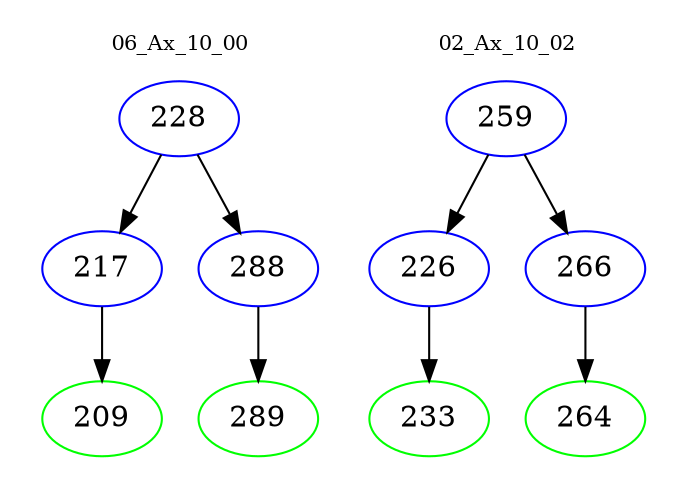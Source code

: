 digraph{
subgraph cluster_0 {
color = white
label = "06_Ax_10_00";
fontsize=10;
T0_228 [label="228", color="blue"]
T0_228 -> T0_217 [color="black"]
T0_217 [label="217", color="blue"]
T0_217 -> T0_209 [color="black"]
T0_209 [label="209", color="green"]
T0_228 -> T0_288 [color="black"]
T0_288 [label="288", color="blue"]
T0_288 -> T0_289 [color="black"]
T0_289 [label="289", color="green"]
}
subgraph cluster_1 {
color = white
label = "02_Ax_10_02";
fontsize=10;
T1_259 [label="259", color="blue"]
T1_259 -> T1_226 [color="black"]
T1_226 [label="226", color="blue"]
T1_226 -> T1_233 [color="black"]
T1_233 [label="233", color="green"]
T1_259 -> T1_266 [color="black"]
T1_266 [label="266", color="blue"]
T1_266 -> T1_264 [color="black"]
T1_264 [label="264", color="green"]
}
}
